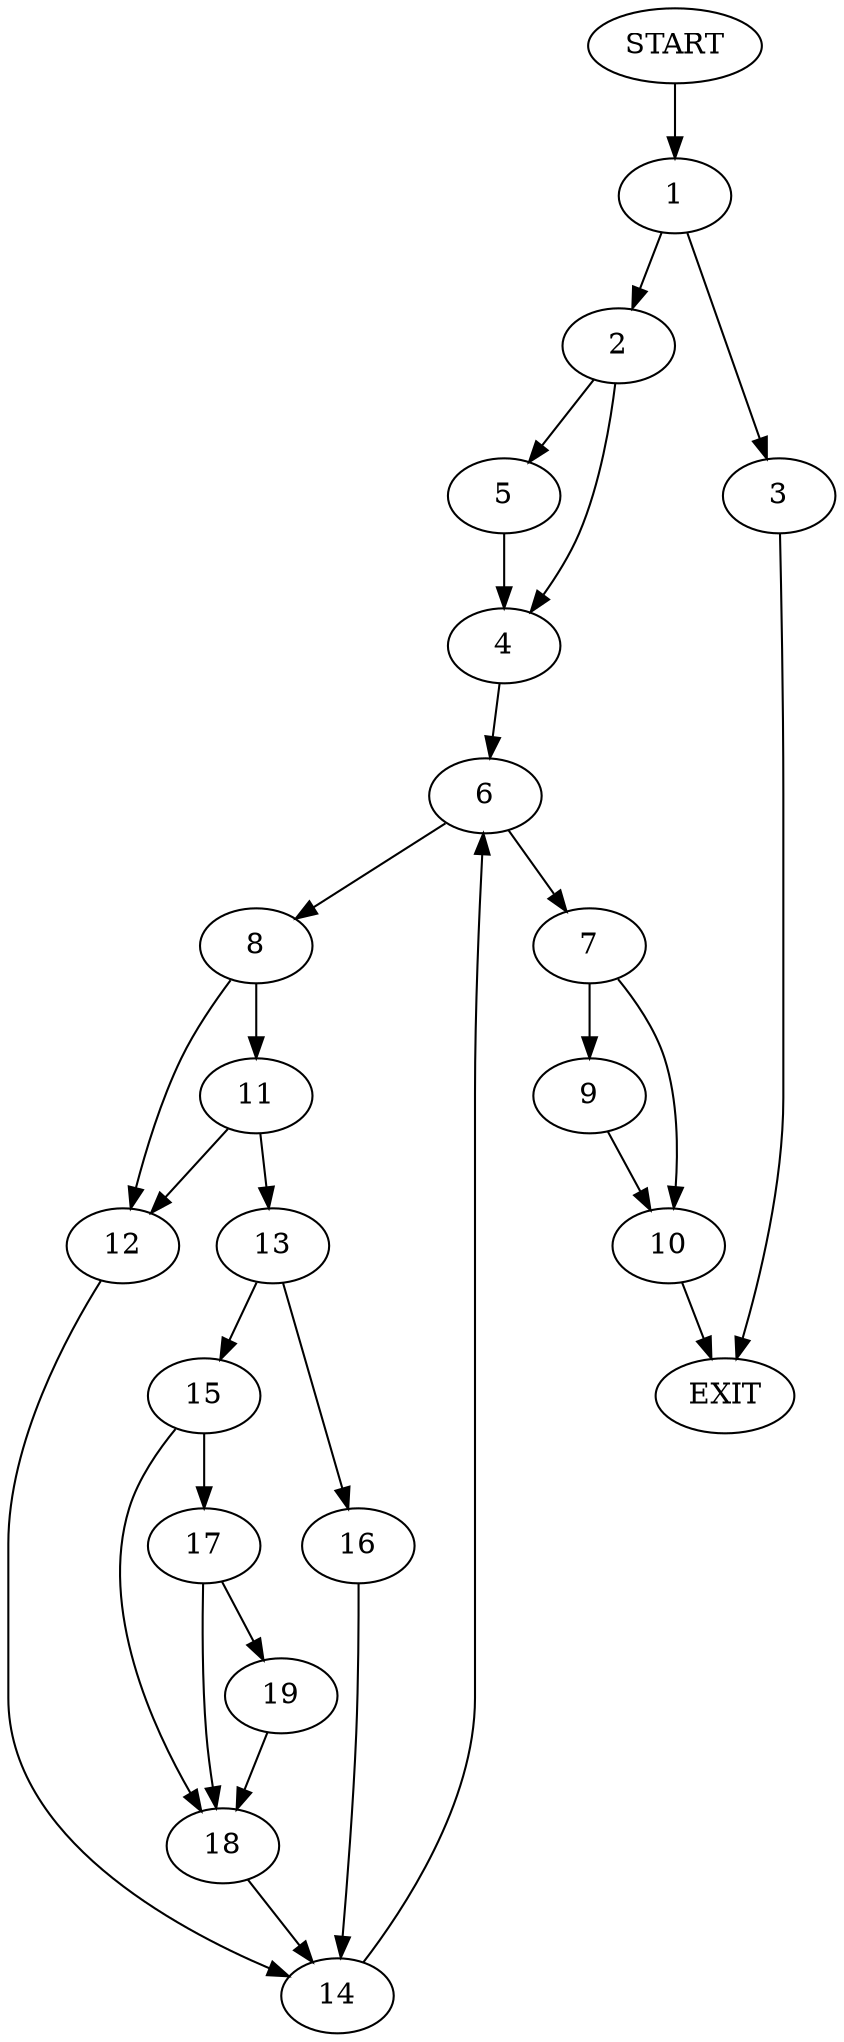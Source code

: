digraph {
0 [label="START"]
20 [label="EXIT"]
0 -> 1
1 -> 2
1 -> 3
2 -> 4
2 -> 5
3 -> 20
5 -> 4
4 -> 6
6 -> 7
6 -> 8
7 -> 9
7 -> 10
8 -> 11
8 -> 12
11 -> 13
11 -> 12
12 -> 14
13 -> 15
13 -> 16
14 -> 6
16 -> 14
15 -> 17
15 -> 18
18 -> 14
17 -> 19
17 -> 18
19 -> 18
10 -> 20
9 -> 10
}
